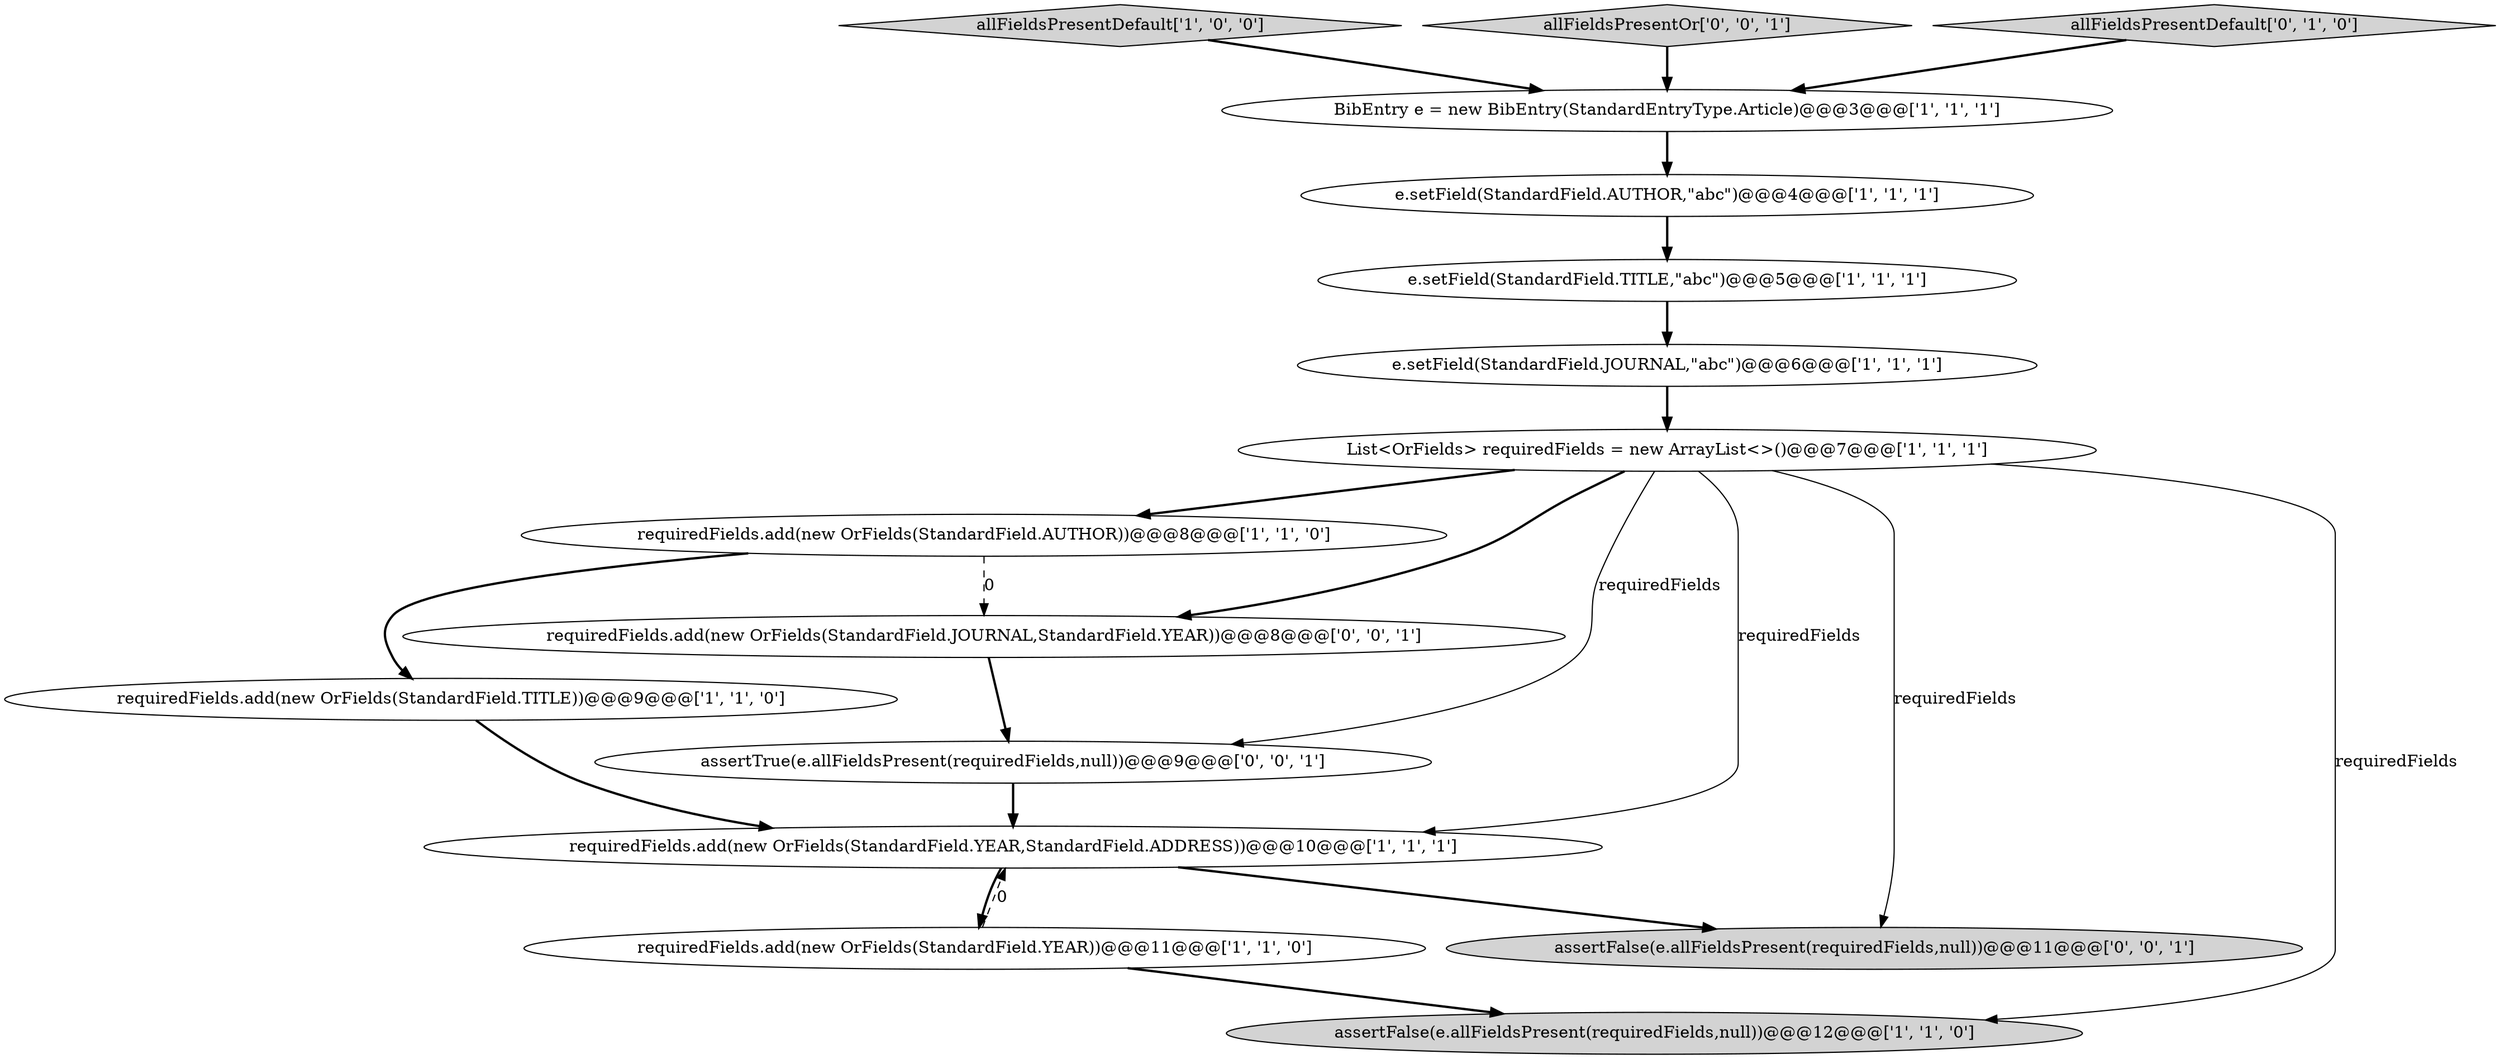digraph {
5 [style = filled, label = "requiredFields.add(new OrFields(StandardField.YEAR,StandardField.ADDRESS))@@@10@@@['1', '1', '1']", fillcolor = white, shape = ellipse image = "AAA0AAABBB1BBB"];
2 [style = filled, label = "allFieldsPresentDefault['1', '0', '0']", fillcolor = lightgray, shape = diamond image = "AAA0AAABBB1BBB"];
13 [style = filled, label = "assertFalse(e.allFieldsPresent(requiredFields,null))@@@11@@@['0', '0', '1']", fillcolor = lightgray, shape = ellipse image = "AAA0AAABBB3BBB"];
7 [style = filled, label = "BibEntry e = new BibEntry(StandardEntryType.Article)@@@3@@@['1', '1', '1']", fillcolor = white, shape = ellipse image = "AAA0AAABBB1BBB"];
9 [style = filled, label = "assertFalse(e.allFieldsPresent(requiredFields,null))@@@12@@@['1', '1', '0']", fillcolor = lightgray, shape = ellipse image = "AAA0AAABBB1BBB"];
1 [style = filled, label = "e.setField(StandardField.JOURNAL,\"abc\")@@@6@@@['1', '1', '1']", fillcolor = white, shape = ellipse image = "AAA0AAABBB1BBB"];
14 [style = filled, label = "allFieldsPresentOr['0', '0', '1']", fillcolor = lightgray, shape = diamond image = "AAA0AAABBB3BBB"];
6 [style = filled, label = "requiredFields.add(new OrFields(StandardField.AUTHOR))@@@8@@@['1', '1', '0']", fillcolor = white, shape = ellipse image = "AAA0AAABBB1BBB"];
10 [style = filled, label = "e.setField(StandardField.AUTHOR,\"abc\")@@@4@@@['1', '1', '1']", fillcolor = white, shape = ellipse image = "AAA0AAABBB1BBB"];
11 [style = filled, label = "allFieldsPresentDefault['0', '1', '0']", fillcolor = lightgray, shape = diamond image = "AAA0AAABBB2BBB"];
15 [style = filled, label = "assertTrue(e.allFieldsPresent(requiredFields,null))@@@9@@@['0', '0', '1']", fillcolor = white, shape = ellipse image = "AAA0AAABBB3BBB"];
8 [style = filled, label = "requiredFields.add(new OrFields(StandardField.TITLE))@@@9@@@['1', '1', '0']", fillcolor = white, shape = ellipse image = "AAA0AAABBB1BBB"];
3 [style = filled, label = "requiredFields.add(new OrFields(StandardField.YEAR))@@@11@@@['1', '1', '0']", fillcolor = white, shape = ellipse image = "AAA0AAABBB1BBB"];
4 [style = filled, label = "e.setField(StandardField.TITLE,\"abc\")@@@5@@@['1', '1', '1']", fillcolor = white, shape = ellipse image = "AAA0AAABBB1BBB"];
12 [style = filled, label = "requiredFields.add(new OrFields(StandardField.JOURNAL,StandardField.YEAR))@@@8@@@['0', '0', '1']", fillcolor = white, shape = ellipse image = "AAA0AAABBB3BBB"];
0 [style = filled, label = "List<OrFields> requiredFields = new ArrayList<>()@@@7@@@['1', '1', '1']", fillcolor = white, shape = ellipse image = "AAA0AAABBB1BBB"];
5->3 [style = bold, label=""];
3->5 [style = dashed, label="0"];
7->10 [style = bold, label=""];
0->6 [style = bold, label=""];
0->12 [style = bold, label=""];
12->15 [style = bold, label=""];
1->0 [style = bold, label=""];
0->13 [style = solid, label="requiredFields"];
15->5 [style = bold, label=""];
14->7 [style = bold, label=""];
6->12 [style = dashed, label="0"];
3->9 [style = bold, label=""];
8->5 [style = bold, label=""];
5->13 [style = bold, label=""];
6->8 [style = bold, label=""];
0->9 [style = solid, label="requiredFields"];
10->4 [style = bold, label=""];
4->1 [style = bold, label=""];
2->7 [style = bold, label=""];
0->5 [style = solid, label="requiredFields"];
11->7 [style = bold, label=""];
0->15 [style = solid, label="requiredFields"];
}
